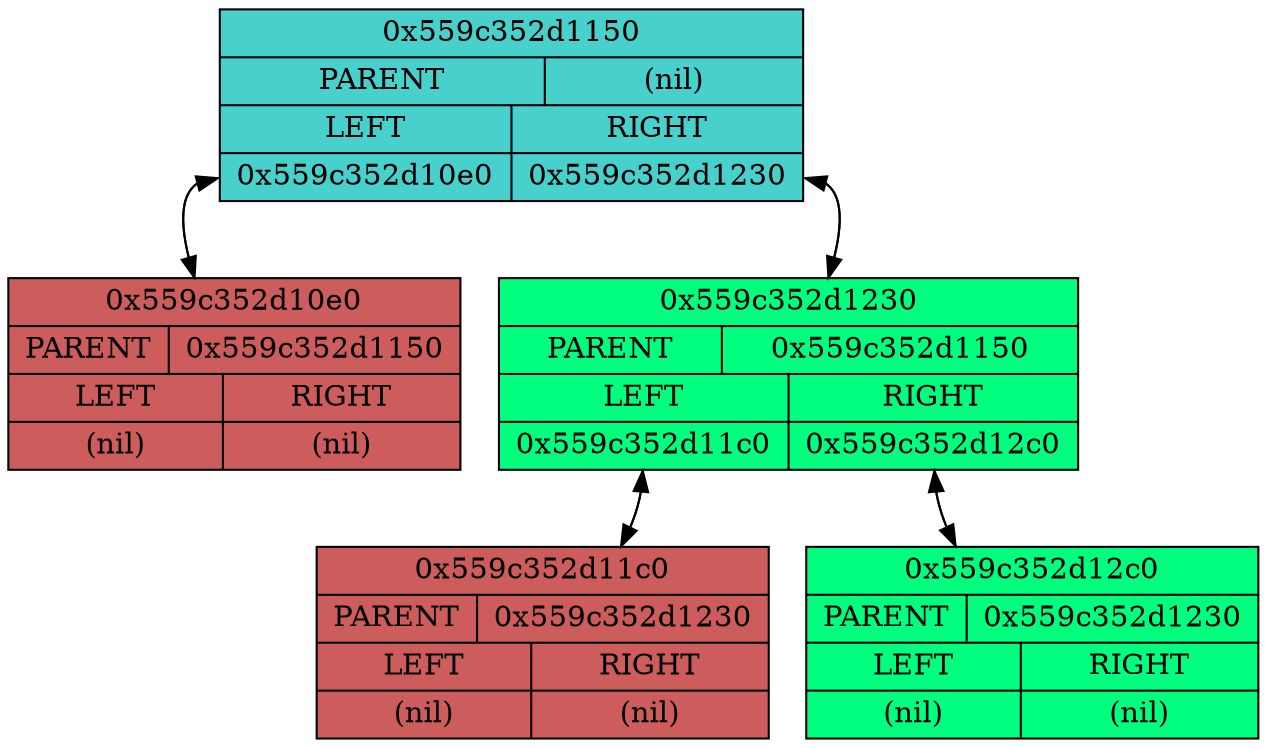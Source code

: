digraph {
concentrate=true
node0x559c352d1150[shape=record, label="{0x559c352d1150 | {PARENT|(nil)} | {{LEFT |<left> 0x559c352d10e0} | {RIGHT |<right> 0x559c352d1230}}}", style=filled, fillcolor=mediumturquoise];
node0x559c352d10e0[shape=record, label="{0x559c352d10e0 | {PARENT|0x559c352d1150} | {{LEFT |<left> (nil)} | {RIGHT |<right> (nil)}}}", style=filled, fillcolor=indianred];
node0x559c352d10e0 -> node0x559c352d1150:left;
node0x559c352d1150:left -> node0x559c352d10e0;
node0x559c352d1230[shape=record, label="{0x559c352d1230 | {PARENT|0x559c352d1150} | {{LEFT |<left> 0x559c352d11c0} | {RIGHT |<right> 0x559c352d12c0}}}", style=filled, fillcolor=springgreen];
node0x559c352d1230 -> node0x559c352d1150:right;
node0x559c352d1150:right -> node0x559c352d1230;
node0x559c352d11c0[shape=record, label="{0x559c352d11c0 | {PARENT|0x559c352d1230} | {{LEFT |<left> (nil)} | {RIGHT |<right> (nil)}}}", style=filled, fillcolor=indianred];
node0x559c352d11c0 -> node0x559c352d1230:left;
node0x559c352d1230:left -> node0x559c352d11c0;
node0x559c352d12c0[shape=record, label="{0x559c352d12c0 | {PARENT|0x559c352d1230} | {{LEFT |<left> (nil)} | {RIGHT |<right> (nil)}}}", style=filled, fillcolor=springgreen];
node0x559c352d12c0 -> node0x559c352d1230:right;
node0x559c352d1230:right -> node0x559c352d12c0;
}
